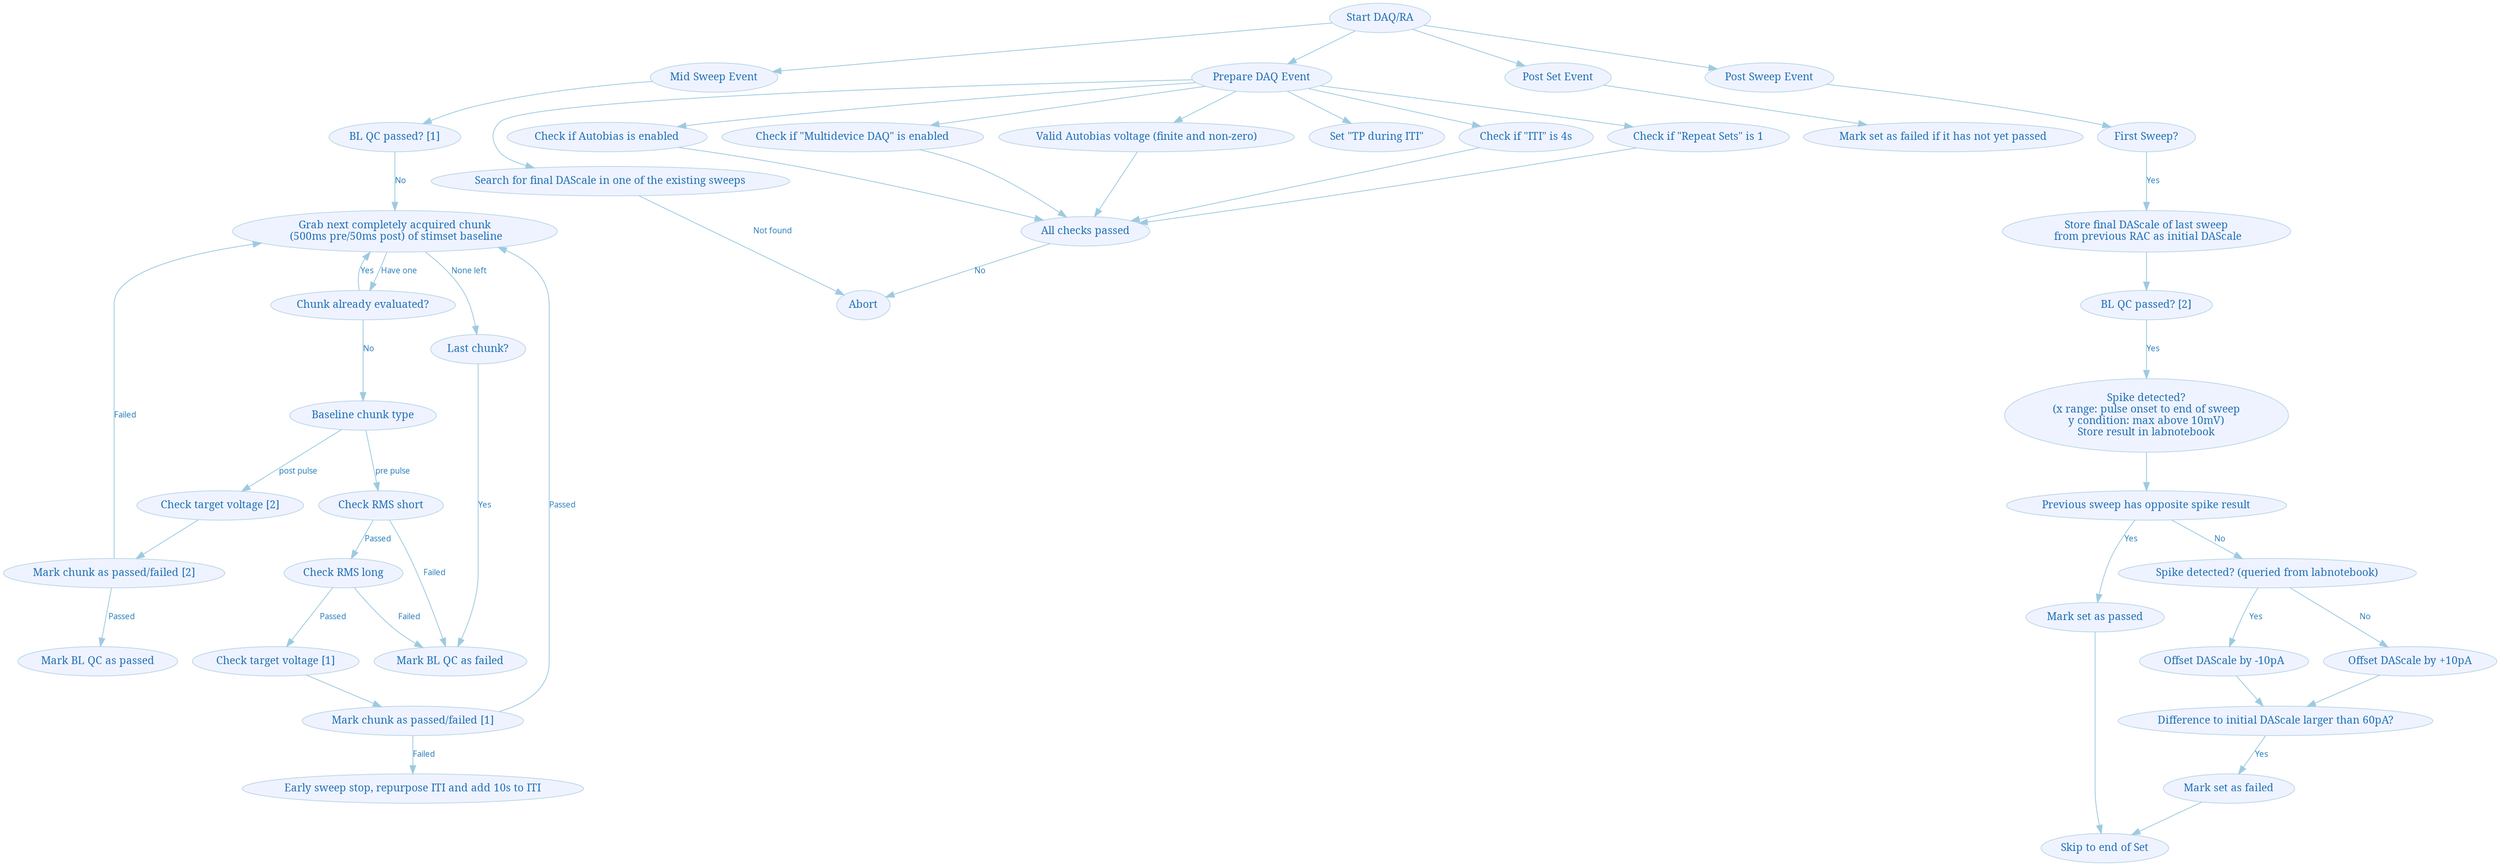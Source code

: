 digraph G {
    fontname="sans-serif";
    penwidth="0.1";
    ratio="0,01";
    center="true";
    compound="true";
    edge [comment="Wildcard edge",
          fontname="sans-serif",
          fontsize=10,
          colorscheme="blues3",
          color=2,
          fontcolor=3];
    node [fontname="serif",
          fontsize=13,
          fillcolor="1",
          colorscheme="blues4",
          color="2",
          fontcolor="4",
          style="filled"];
    "Start DAQ/RA";
    "Mid Sweep Event";
    "Start DAQ/RA" -> "Mid Sweep Event";
    "Prepare DAQ Event";
    "Start DAQ/RA" -> "Prepare DAQ Event";
    "Post Set Event";
    "Post Sweep Event";
    "Start DAQ/RA" -> "Post Set Event";
    "Start DAQ/RA" -> "Post Sweep Event";
    "Set \"TP during ITI\"";
    "Check if Autobias is enabled";
    "Check if \"Multidevice DAQ\" is enabled";
    "Valid Autobias voltage (finite and non-zero)";
    "Prepare DAQ Event" -> "Check if Autobias is enabled";
    "Prepare DAQ Event" -> "Set \"TP during ITI\"";
    "Prepare DAQ Event" -> "Valid Autobias voltage (finite and non-zero)";
    "Prepare DAQ Event" -> "Check if \"Multidevice DAQ\" is enabled";
    "All checks passed";
    "Check if Autobias is enabled" -> "All checks passed";
    "Check if \"Multidevice DAQ\" is enabled" -> "All checks passed";
    "Set \"TP during ITI\"";
    "Valid Autobias voltage (finite and non-zero)" -> "All checks passed";
    "Mark set as failed if it has not yet passed";
    "Post Set Event" -> "Mark set as failed if it has not yet passed";
    "BL QC passed? [2]";
    "Skip to end of Set";
    "Abort";
    "All checks passed" -> "Abort"  [label="No"];
    "BL QC passed? [1]";
    "Mid Sweep Event" -> "BL QC passed? [1]";
    "Grab next completely acquired chunk\n (500ms pre/50ms post) of stimset baseline";
    "BL QC passed? [1]" -> "Grab next completely acquired chunk\n (500ms pre/50ms post) of stimset baseline"  [label="No"];
    "Baseline chunk type";
    "Chunk already evaluated?";
    "Grab next completely acquired chunk\n (500ms pre/50ms post) of stimset baseline" -> "Chunk already evaluated?"  [label="Have one"];
    "Grab next completely acquired chunk\n (500ms pre/50ms post) of stimset baseline" -> "Last chunk?"  [label="None left"];
    "Last chunk?" -> "Mark BL QC as failed"  [label="Yes"];
    "Chunk already evaluated?" -> "Grab next completely acquired chunk\n (500ms pre/50ms post) of stimset baseline"  [label="Yes"];
    "Chunk already evaluated?" -> "Baseline chunk type"  [label="No"];
    "Check RMS short";
    "Check RMS long";
    "Check target voltage [1]";
    "Check target voltage [2]";
    "Baseline chunk type" -> "Check RMS short"  [label="pre pulse"];
    "Check RMS short" -> "Check RMS long"  [label="Passed"];
    "Check RMS short" -> "Mark BL QC as failed"  [label="Failed"];
    "Check RMS long" -> "Mark BL QC as failed"  [label="Failed"];
    "Check RMS long" -> "Check target voltage [1]"  [label="Passed"];
    "Mark chunk as passed/failed [1]";
    "Check target voltage [1]" -> "Mark chunk as passed/failed [1]";
    "Mark chunk as passed/failed [1]" -> "Grab next completely acquired chunk\n (500ms pre/50ms post) of stimset baseline"  [label="Passed"];
    "Early sweep stop, repurpose ITI and add 10s to ITI";
    "Mark chunk as passed/failed [1]" -> "Early sweep stop, repurpose ITI and add 10s to ITI"  [label="Failed"];
    "Baseline chunk type" -> "Check target voltage [2]"  [label="post pulse"];
    "Check target voltage [2]" -> "Mark chunk as passed/failed [2]";
    "Mark chunk as passed/failed [2]" -> "Grab next completely acquired chunk\n (500ms pre/50ms post) of stimset baseline"  [label="Failed"];
    "Mark chunk as passed/failed [2]" -> "Mark BL QC as passed"  [label="Passed"];
    "Check if \"ITI\" is 4s";
    "Check if \"ITI\" is 4s" -> "All checks passed";
    "Prepare DAQ Event" -> "Check if \"ITI\" is 4s";
    "Search for final DAScale in one of the existing sweeps";
    "Prepare DAQ Event" -> "Search for final DAScale in one of the existing sweeps";
    "Search for final DAScale in one of the existing sweeps" -> "Abort"  [label="Not found"];
    "First Sweep?";
    "First Sweep?" -> "Store final DAScale of last sweep\n from previous RAC as initial DAScale"  [label="Yes"];
    "Post Sweep Event" -> "First Sweep?";
    "BL QC passed? [2]" -> "Spike detected?\n(x range: pulse onset to end of sweep\ny condition: max above 10mV)\nStore result in labnotebook"  [label="Yes"];
    "Spike detected?\n(x range: pulse onset to end of sweep\ny condition: max above 10mV)\nStore result in labnotebook" -> "Previous sweep has opposite spike result";
    "Previous sweep has opposite spike result" -> "Mark set as passed"  [label="Yes"];
    "Mark set as passed" -> "Skip to end of Set";
    "Previous sweep has opposite spike result" -> "Spike detected? (queried from labnotebook)"  [label="No"];
    "Spike detected? (queried from labnotebook)" -> "Offset DAScale by -10pA"  [label="Yes"];
    "Offset DAScale by +10pA" -> "Difference to initial DAScale larger than 60pA?";
    "Spike detected? (queried from labnotebook)" -> "Offset DAScale by +10pA"  [label="No"];
    "Offset DAScale by -10pA" -> "Difference to initial DAScale larger than 60pA?";
    "Difference to initial DAScale larger than 60pA?" -> "Mark set as failed"  [label="Yes"];
    "Mark set as failed" -> "Skip to end of Set";
    "Store final DAScale of last sweep\n from previous RAC as initial DAScale" -> "BL QC passed? [2]";
    "Check if \"Repeat Sets\" is 1";
    "Prepare DAQ Event" -> "Check if \"Repeat Sets\" is 1";
    "Check if \"Repeat Sets\" is 1" -> "All checks passed";
}
